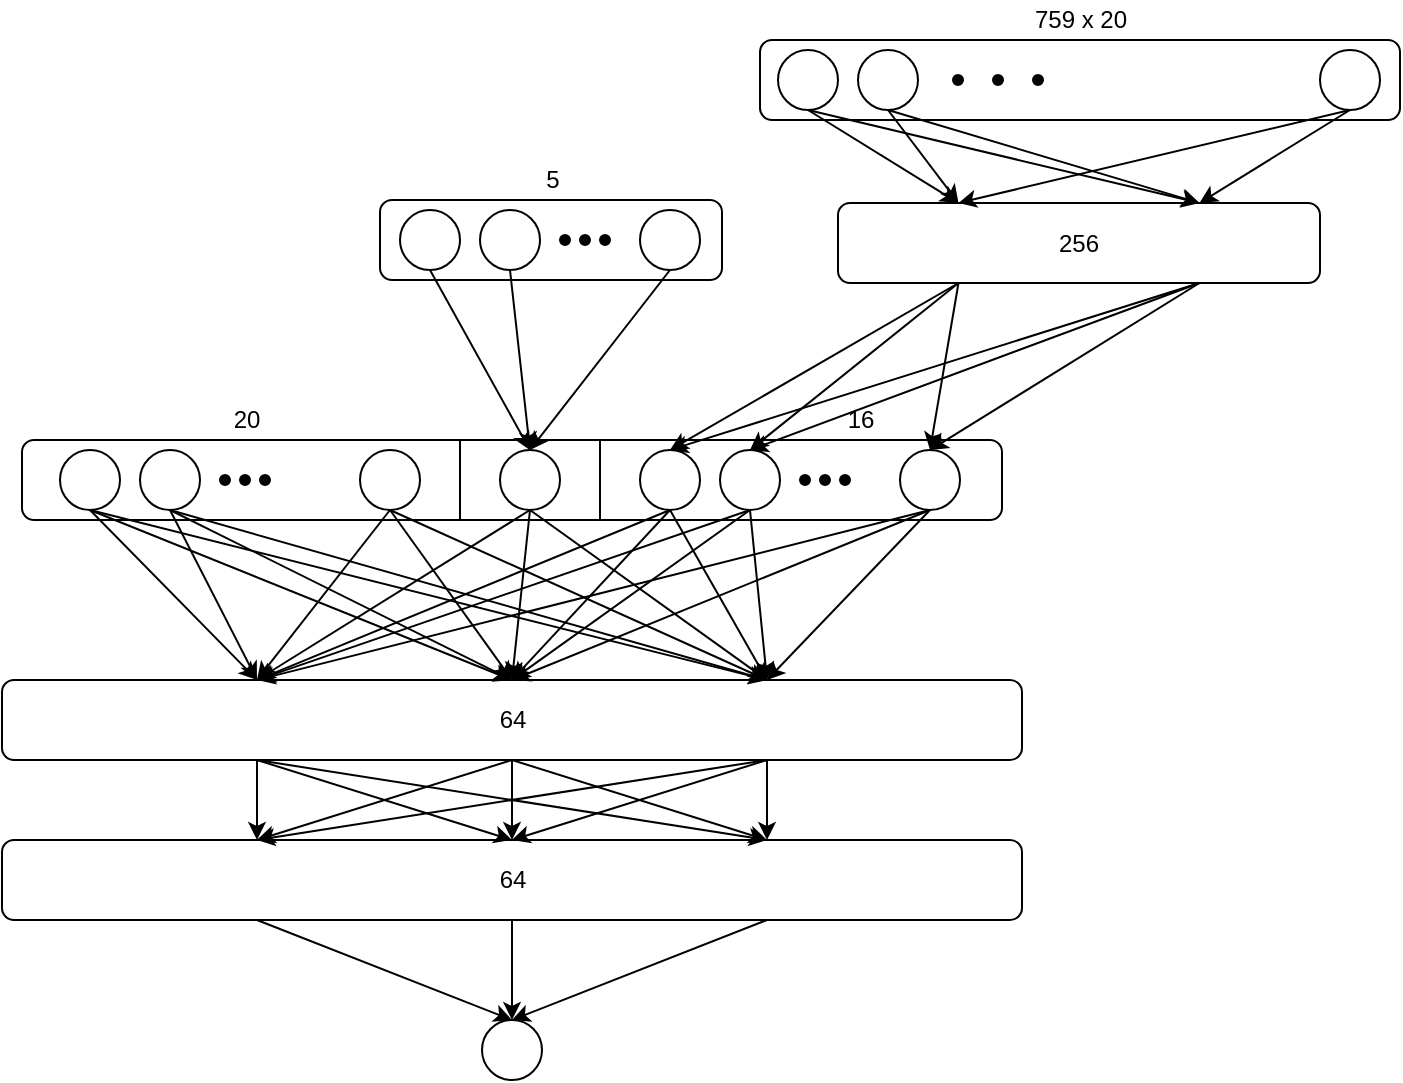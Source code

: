 <mxfile version="11.2.5" type="device" pages="1"><diagram id="ubJcbSJgMCqWVSaf35HI" name="Page-1"><mxGraphModel dx="986" dy="525" grid="1" gridSize="10" guides="1" tooltips="1" connect="1" arrows="1" fold="1" page="1" pageScale="1" pageWidth="827" pageHeight="1169" math="0" shadow="0"><root><mxCell id="0"/><mxCell id="1" parent="0"/><mxCell id="INEB6ZLTe63f27GcSKF0-65" value="" style="rounded=1;whiteSpace=wrap;html=1;labelBackgroundColor=none;fillColor=none;" vertex="1" parent="1"><mxGeometry x="309" y="280" width="171" height="40" as="geometry"/></mxCell><mxCell id="INEB6ZLTe63f27GcSKF0-2" value="" style="rounded=1;whiteSpace=wrap;html=1;" vertex="1" parent="1"><mxGeometry x="130" y="400" width="490" height="40" as="geometry"/></mxCell><mxCell id="INEB6ZLTe63f27GcSKF0-3" value="" style="ellipse;whiteSpace=wrap;html=1;aspect=fixed;" vertex="1" parent="1"><mxGeometry x="149" y="405" width="30" height="30" as="geometry"/></mxCell><mxCell id="INEB6ZLTe63f27GcSKF0-5" value="" style="ellipse;whiteSpace=wrap;html=1;aspect=fixed;" vertex="1" parent="1"><mxGeometry x="189" y="405" width="30" height="30" as="geometry"/></mxCell><mxCell id="INEB6ZLTe63f27GcSKF0-7" value="" style="ellipse;whiteSpace=wrap;html=1;aspect=fixed;" vertex="1" parent="1"><mxGeometry x="299" y="405" width="30" height="30" as="geometry"/></mxCell><mxCell id="INEB6ZLTe63f27GcSKF0-11" value="" style="ellipse;whiteSpace=wrap;html=1;aspect=fixed;labelBackgroundColor=none;fillColor=#000000;" vertex="1" parent="1"><mxGeometry x="229" y="417.5" width="5" height="5" as="geometry"/></mxCell><mxCell id="INEB6ZLTe63f27GcSKF0-17" value="" style="ellipse;whiteSpace=wrap;html=1;aspect=fixed;labelBackgroundColor=none;fillColor=#000000;" vertex="1" parent="1"><mxGeometry x="239" y="417.5" width="5" height="5" as="geometry"/></mxCell><mxCell id="INEB6ZLTe63f27GcSKF0-20" value="" style="ellipse;whiteSpace=wrap;html=1;aspect=fixed;labelBackgroundColor=none;fillColor=#000000;" vertex="1" parent="1"><mxGeometry x="249" y="417.5" width="5" height="5" as="geometry"/></mxCell><mxCell id="INEB6ZLTe63f27GcSKF0-21" value="" style="endArrow=none;html=1;entryX=0.5;entryY=0;entryDx=0;entryDy=0;exitX=0.5;exitY=1;exitDx=0;exitDy=0;" edge="1" parent="1"><mxGeometry width="50" height="50" relative="1" as="geometry"><mxPoint x="349" y="440" as="sourcePoint"/><mxPoint x="349" y="400" as="targetPoint"/></mxGeometry></mxCell><mxCell id="INEB6ZLTe63f27GcSKF0-22" value="" style="ellipse;whiteSpace=wrap;html=1;aspect=fixed;" vertex="1" parent="1"><mxGeometry x="369" y="405" width="30" height="30" as="geometry"/></mxCell><mxCell id="INEB6ZLTe63f27GcSKF0-28" value="" style="endArrow=none;html=1;entryX=0.5;entryY=0;entryDx=0;entryDy=0;exitX=0.5;exitY=1;exitDx=0;exitDy=0;" edge="1" parent="1"><mxGeometry width="50" height="50" relative="1" as="geometry"><mxPoint x="419" y="440" as="sourcePoint"/><mxPoint x="419" y="400" as="targetPoint"/></mxGeometry></mxCell><mxCell id="INEB6ZLTe63f27GcSKF0-31" value="" style="ellipse;whiteSpace=wrap;html=1;aspect=fixed;" vertex="1" parent="1"><mxGeometry x="439" y="405" width="30" height="30" as="geometry"/></mxCell><mxCell id="INEB6ZLTe63f27GcSKF0-32" value="" style="ellipse;whiteSpace=wrap;html=1;aspect=fixed;" vertex="1" parent="1"><mxGeometry x="479" y="405" width="30" height="30" as="geometry"/></mxCell><mxCell id="INEB6ZLTe63f27GcSKF0-33" value="" style="ellipse;whiteSpace=wrap;html=1;aspect=fixed;" vertex="1" parent="1"><mxGeometry x="569" y="405" width="30" height="30" as="geometry"/></mxCell><mxCell id="INEB6ZLTe63f27GcSKF0-34" value="" style="ellipse;whiteSpace=wrap;html=1;aspect=fixed;labelBackgroundColor=none;fillColor=#000000;" vertex="1" parent="1"><mxGeometry x="519" y="417.5" width="5" height="5" as="geometry"/></mxCell><mxCell id="INEB6ZLTe63f27GcSKF0-35" value="" style="ellipse;whiteSpace=wrap;html=1;aspect=fixed;labelBackgroundColor=none;fillColor=#000000;" vertex="1" parent="1"><mxGeometry x="529" y="417.5" width="5" height="5" as="geometry"/></mxCell><mxCell id="INEB6ZLTe63f27GcSKF0-36" value="" style="ellipse;whiteSpace=wrap;html=1;aspect=fixed;labelBackgroundColor=none;fillColor=#000000;" vertex="1" parent="1"><mxGeometry x="539" y="417.5" width="5" height="5" as="geometry"/></mxCell><mxCell id="INEB6ZLTe63f27GcSKF0-37" value="" style="rounded=1;whiteSpace=wrap;html=1;labelBackgroundColor=none;fillColor=none;" vertex="1" parent="1"><mxGeometry x="499" y="200" width="320" height="40" as="geometry"/></mxCell><mxCell id="INEB6ZLTe63f27GcSKF0-38" value="" style="ellipse;whiteSpace=wrap;html=1;aspect=fixed;" vertex="1" parent="1"><mxGeometry x="508" y="205" width="30" height="30" as="geometry"/></mxCell><mxCell id="INEB6ZLTe63f27GcSKF0-39" value="" style="ellipse;whiteSpace=wrap;html=1;aspect=fixed;" vertex="1" parent="1"><mxGeometry x="548" y="205" width="30" height="30" as="geometry"/></mxCell><mxCell id="INEB6ZLTe63f27GcSKF0-40" value="" style="ellipse;whiteSpace=wrap;html=1;aspect=fixed;" vertex="1" parent="1"><mxGeometry x="779" y="205" width="30" height="30" as="geometry"/></mxCell><mxCell id="INEB6ZLTe63f27GcSKF0-41" value="" style="ellipse;whiteSpace=wrap;html=1;aspect=fixed;labelBackgroundColor=none;fillColor=#000000;" vertex="1" parent="1"><mxGeometry x="595.5" y="217.5" width="5" height="5" as="geometry"/></mxCell><mxCell id="INEB6ZLTe63f27GcSKF0-42" value="" style="ellipse;whiteSpace=wrap;html=1;aspect=fixed;labelBackgroundColor=none;fillColor=#000000;" vertex="1" parent="1"><mxGeometry x="615.5" y="217.5" width="5" height="5" as="geometry"/></mxCell><mxCell id="INEB6ZLTe63f27GcSKF0-43" value="" style="ellipse;whiteSpace=wrap;html=1;aspect=fixed;labelBackgroundColor=none;fillColor=#000000;" vertex="1" parent="1"><mxGeometry x="635.5" y="217.5" width="5" height="5" as="geometry"/></mxCell><mxCell id="INEB6ZLTe63f27GcSKF0-44" value="" style="rounded=1;whiteSpace=wrap;html=1;labelBackgroundColor=none;fillColor=none;" vertex="1" parent="1"><mxGeometry x="538" y="281.5" width="241" height="40" as="geometry"/></mxCell><mxCell id="INEB6ZLTe63f27GcSKF0-46" value="" style="endArrow=classic;html=1;exitX=0.5;exitY=1;exitDx=0;exitDy=0;entryX=0.25;entryY=0;entryDx=0;entryDy=0;" edge="1" parent="1" source="INEB6ZLTe63f27GcSKF0-38" target="INEB6ZLTe63f27GcSKF0-44"><mxGeometry width="50" height="50" relative="1" as="geometry"><mxPoint x="242" y="510" as="sourcePoint"/><mxPoint x="292" y="460" as="targetPoint"/></mxGeometry></mxCell><mxCell id="INEB6ZLTe63f27GcSKF0-48" value="" style="endArrow=classic;html=1;exitX=0.5;exitY=1;exitDx=0;exitDy=0;entryX=0.25;entryY=0;entryDx=0;entryDy=0;" edge="1" parent="1" source="INEB6ZLTe63f27GcSKF0-39" target="INEB6ZLTe63f27GcSKF0-44"><mxGeometry width="50" height="50" relative="1" as="geometry"><mxPoint x="242" y="510" as="sourcePoint"/><mxPoint x="292" y="460" as="targetPoint"/></mxGeometry></mxCell><mxCell id="INEB6ZLTe63f27GcSKF0-49" value="" style="endArrow=classic;html=1;exitX=0.5;exitY=1;exitDx=0;exitDy=0;entryX=0.75;entryY=0;entryDx=0;entryDy=0;" edge="1" parent="1" source="INEB6ZLTe63f27GcSKF0-38" target="INEB6ZLTe63f27GcSKF0-44"><mxGeometry width="50" height="50" relative="1" as="geometry"><mxPoint x="514" y="245" as="sourcePoint"/><mxPoint x="551.25" y="290" as="targetPoint"/></mxGeometry></mxCell><mxCell id="INEB6ZLTe63f27GcSKF0-50" value="" style="endArrow=classic;html=1;exitX=0.5;exitY=1;exitDx=0;exitDy=0;entryX=0.75;entryY=0;entryDx=0;entryDy=0;" edge="1" parent="1" source="INEB6ZLTe63f27GcSKF0-39" target="INEB6ZLTe63f27GcSKF0-44"><mxGeometry width="50" height="50" relative="1" as="geometry"><mxPoint x="554" y="245" as="sourcePoint"/><mxPoint x="551.25" y="290" as="targetPoint"/></mxGeometry></mxCell><mxCell id="INEB6ZLTe63f27GcSKF0-51" value="" style="endArrow=classic;html=1;entryX=0.5;entryY=0;entryDx=0;entryDy=0;exitX=0.25;exitY=1;exitDx=0;exitDy=0;" edge="1" parent="1" source="INEB6ZLTe63f27GcSKF0-44" target="INEB6ZLTe63f27GcSKF0-32"><mxGeometry width="50" height="50" relative="1" as="geometry"><mxPoint x="500" y="320" as="sourcePoint"/><mxPoint x="580" y="370" as="targetPoint"/></mxGeometry></mxCell><mxCell id="INEB6ZLTe63f27GcSKF0-52" value="" style="endArrow=classic;html=1;entryX=0.25;entryY=0;entryDx=0;entryDy=0;exitX=0.5;exitY=1;exitDx=0;exitDy=0;" edge="1" parent="1" source="INEB6ZLTe63f27GcSKF0-40" target="INEB6ZLTe63f27GcSKF0-44"><mxGeometry width="50" height="50" relative="1" as="geometry"><mxPoint x="772" y="230" as="sourcePoint"/><mxPoint x="550.75" y="375" as="targetPoint"/></mxGeometry></mxCell><mxCell id="INEB6ZLTe63f27GcSKF0-53" value="" style="endArrow=classic;html=1;exitX=0.25;exitY=1;exitDx=0;exitDy=0;entryX=0.5;entryY=0;entryDx=0;entryDy=0;" edge="1" parent="1" source="INEB6ZLTe63f27GcSKF0-44" target="INEB6ZLTe63f27GcSKF0-31"><mxGeometry width="50" height="50" relative="1" as="geometry"><mxPoint x="471.5" y="330" as="sourcePoint"/><mxPoint x="650" y="340" as="targetPoint"/></mxGeometry></mxCell><mxCell id="INEB6ZLTe63f27GcSKF0-54" value="" style="endArrow=classic;html=1;exitX=0.5;exitY=1;exitDx=0;exitDy=0;entryX=0.75;entryY=0;entryDx=0;entryDy=0;" edge="1" parent="1" source="INEB6ZLTe63f27GcSKF0-40" target="INEB6ZLTe63f27GcSKF0-44"><mxGeometry width="50" height="50" relative="1" as="geometry"><mxPoint x="772" y="240" as="sourcePoint"/><mxPoint x="660" y="280" as="targetPoint"/></mxGeometry></mxCell><mxCell id="INEB6ZLTe63f27GcSKF0-55" value="" style="endArrow=classic;html=1;exitX=0.25;exitY=1;exitDx=0;exitDy=0;entryX=0.5;entryY=0;entryDx=0;entryDy=0;" edge="1" parent="1" source="INEB6ZLTe63f27GcSKF0-44" target="INEB6ZLTe63f27GcSKF0-33"><mxGeometry width="50" height="50" relative="1" as="geometry"><mxPoint x="481.5" y="340" as="sourcePoint"/><mxPoint x="524" y="415" as="targetPoint"/></mxGeometry></mxCell><mxCell id="INEB6ZLTe63f27GcSKF0-56" value="" style="endArrow=classic;html=1;entryX=0.5;entryY=0;entryDx=0;entryDy=0;exitX=0.75;exitY=1;exitDx=0;exitDy=0;" edge="1" parent="1" source="INEB6ZLTe63f27GcSKF0-44" target="INEB6ZLTe63f27GcSKF0-32"><mxGeometry width="50" height="50" relative="1" as="geometry"><mxPoint x="510" y="330" as="sourcePoint"/><mxPoint x="524" y="415" as="targetPoint"/></mxGeometry></mxCell><mxCell id="INEB6ZLTe63f27GcSKF0-57" value="" style="endArrow=classic;html=1;entryX=0.5;entryY=0;entryDx=0;entryDy=0;exitX=0.75;exitY=1;exitDx=0;exitDy=0;" edge="1" parent="1" source="INEB6ZLTe63f27GcSKF0-44" target="INEB6ZLTe63f27GcSKF0-31"><mxGeometry width="50" height="50" relative="1" as="geometry"><mxPoint x="620" y="320" as="sourcePoint"/><mxPoint x="484" y="415" as="targetPoint"/></mxGeometry></mxCell><mxCell id="INEB6ZLTe63f27GcSKF0-58" value="" style="endArrow=classic;html=1;exitX=0.75;exitY=1;exitDx=0;exitDy=0;entryX=0.5;entryY=0;entryDx=0;entryDy=0;" edge="1" parent="1" source="INEB6ZLTe63f27GcSKF0-44" target="INEB6ZLTe63f27GcSKF0-33"><mxGeometry width="50" height="50" relative="1" as="geometry"><mxPoint x="509.25" y="330" as="sourcePoint"/><mxPoint x="614" y="415" as="targetPoint"/></mxGeometry></mxCell><mxCell id="INEB6ZLTe63f27GcSKF0-59" value="" style="ellipse;whiteSpace=wrap;html=1;aspect=fixed;" vertex="1" parent="1"><mxGeometry x="319" y="285" width="30" height="30" as="geometry"/></mxCell><mxCell id="INEB6ZLTe63f27GcSKF0-60" value="" style="ellipse;whiteSpace=wrap;html=1;aspect=fixed;" vertex="1" parent="1"><mxGeometry x="359" y="285" width="30" height="30" as="geometry"/></mxCell><mxCell id="INEB6ZLTe63f27GcSKF0-61" value="" style="ellipse;whiteSpace=wrap;html=1;aspect=fixed;" vertex="1" parent="1"><mxGeometry x="439" y="285" width="30" height="30" as="geometry"/></mxCell><mxCell id="INEB6ZLTe63f27GcSKF0-62" value="" style="ellipse;whiteSpace=wrap;html=1;aspect=fixed;labelBackgroundColor=none;fillColor=#000000;" vertex="1" parent="1"><mxGeometry x="399" y="297.5" width="5" height="5" as="geometry"/></mxCell><mxCell id="INEB6ZLTe63f27GcSKF0-63" value="" style="ellipse;whiteSpace=wrap;html=1;aspect=fixed;labelBackgroundColor=none;fillColor=#000000;" vertex="1" parent="1"><mxGeometry x="409" y="297.5" width="5" height="5" as="geometry"/></mxCell><mxCell id="INEB6ZLTe63f27GcSKF0-64" value="" style="ellipse;whiteSpace=wrap;html=1;aspect=fixed;labelBackgroundColor=none;fillColor=#000000;" vertex="1" parent="1"><mxGeometry x="419" y="297.5" width="5" height="5" as="geometry"/></mxCell><mxCell id="INEB6ZLTe63f27GcSKF0-66" value="" style="endArrow=classic;html=1;exitX=0.5;exitY=1;exitDx=0;exitDy=0;entryX=0.5;entryY=0;entryDx=0;entryDy=0;" edge="1" parent="1" source="INEB6ZLTe63f27GcSKF0-59" target="INEB6ZLTe63f27GcSKF0-22"><mxGeometry width="50" height="50" relative="1" as="geometry"><mxPoint x="229" y="330" as="sourcePoint"/><mxPoint x="304.25" y="375" as="targetPoint"/></mxGeometry></mxCell><mxCell id="INEB6ZLTe63f27GcSKF0-67" value="" style="endArrow=classic;html=1;exitX=0.5;exitY=1;exitDx=0;exitDy=0;entryX=0.5;entryY=0;entryDx=0;entryDy=0;" edge="1" parent="1" source="INEB6ZLTe63f27GcSKF0-60" target="INEB6ZLTe63f27GcSKF0-22"><mxGeometry width="50" height="50" relative="1" as="geometry"><mxPoint x="269" y="330" as="sourcePoint"/><mxPoint x="424" y="400" as="targetPoint"/></mxGeometry></mxCell><mxCell id="INEB6ZLTe63f27GcSKF0-70" value="" style="endArrow=classic;html=1;exitX=0.5;exitY=1;exitDx=0;exitDy=0;entryX=0.5;entryY=0;entryDx=0;entryDy=0;" edge="1" parent="1" source="INEB6ZLTe63f27GcSKF0-61" target="INEB6ZLTe63f27GcSKF0-22"><mxGeometry width="50" height="50" relative="1" as="geometry"><mxPoint x="500" y="330" as="sourcePoint"/><mxPoint x="430" y="380" as="targetPoint"/></mxGeometry></mxCell><mxCell id="INEB6ZLTe63f27GcSKF0-73" value="" style="rounded=1;whiteSpace=wrap;html=1;labelBackgroundColor=none;fillColor=none;" vertex="1" parent="1"><mxGeometry x="120" y="520" width="510" height="40" as="geometry"/></mxCell><mxCell id="INEB6ZLTe63f27GcSKF0-74" value="" style="rounded=1;whiteSpace=wrap;html=1;labelBackgroundColor=none;fillColor=none;" vertex="1" parent="1"><mxGeometry x="120" y="600" width="510" height="40" as="geometry"/></mxCell><mxCell id="INEB6ZLTe63f27GcSKF0-75" value="" style="ellipse;whiteSpace=wrap;html=1;aspect=fixed;" vertex="1" parent="1"><mxGeometry x="360" y="690" width="30" height="30" as="geometry"/></mxCell><mxCell id="INEB6ZLTe63f27GcSKF0-76" value="" style="endArrow=classic;html=1;exitX=0.5;exitY=1;exitDx=0;exitDy=0;entryX=0.25;entryY=0;entryDx=0;entryDy=0;" edge="1" parent="1" source="INEB6ZLTe63f27GcSKF0-3" target="INEB6ZLTe63f27GcSKF0-73"><mxGeometry width="50" height="50" relative="1" as="geometry"><mxPoint x="169" y="450" as="sourcePoint"/><mxPoint x="239" y="540" as="targetPoint"/></mxGeometry></mxCell><mxCell id="INEB6ZLTe63f27GcSKF0-77" value="" style="endArrow=classic;html=1;exitX=0.5;exitY=1;exitDx=0;exitDy=0;entryX=0.25;entryY=0;entryDx=0;entryDy=0;" edge="1" parent="1" source="INEB6ZLTe63f27GcSKF0-5" target="INEB6ZLTe63f27GcSKF0-73"><mxGeometry width="50" height="50" relative="1" as="geometry"><mxPoint x="209" y="450" as="sourcePoint"/><mxPoint x="240" y="500" as="targetPoint"/></mxGeometry></mxCell><mxCell id="INEB6ZLTe63f27GcSKF0-78" value="" style="endArrow=classic;html=1;exitX=0.5;exitY=1;exitDx=0;exitDy=0;entryX=0.25;entryY=0;entryDx=0;entryDy=0;" edge="1" parent="1" source="INEB6ZLTe63f27GcSKF0-7" target="INEB6ZLTe63f27GcSKF0-73"><mxGeometry width="50" height="50" relative="1" as="geometry"><mxPoint x="289" y="450" as="sourcePoint"/><mxPoint x="239" y="540" as="targetPoint"/></mxGeometry></mxCell><mxCell id="INEB6ZLTe63f27GcSKF0-79" value="" style="endArrow=classic;html=1;exitX=0.5;exitY=1;exitDx=0;exitDy=0;entryX=0.75;entryY=0;entryDx=0;entryDy=0;" edge="1" parent="1" source="INEB6ZLTe63f27GcSKF0-31" target="INEB6ZLTe63f27GcSKF0-73"><mxGeometry width="50" height="50" relative="1" as="geometry"><mxPoint x="446.5" y="435" as="sourcePoint"/><mxPoint x="530.0" y="520" as="targetPoint"/></mxGeometry></mxCell><mxCell id="INEB6ZLTe63f27GcSKF0-80" value="" style="endArrow=classic;html=1;exitX=0.5;exitY=1;exitDx=0;exitDy=0;entryX=0.75;entryY=0;entryDx=0;entryDy=0;" edge="1" parent="1" source="INEB6ZLTe63f27GcSKF0-32" target="INEB6ZLTe63f27GcSKF0-73"><mxGeometry width="50" height="50" relative="1" as="geometry"><mxPoint x="486.5" y="435" as="sourcePoint"/><mxPoint x="530.0" y="520" as="targetPoint"/></mxGeometry></mxCell><mxCell id="INEB6ZLTe63f27GcSKF0-81" value="" style="endArrow=classic;html=1;exitX=0.5;exitY=1;exitDx=0;exitDy=0;entryX=0.75;entryY=0;entryDx=0;entryDy=0;" edge="1" parent="1" source="INEB6ZLTe63f27GcSKF0-33" target="INEB6ZLTe63f27GcSKF0-73"><mxGeometry width="50" height="50" relative="1" as="geometry"><mxPoint x="596.5" y="435" as="sourcePoint"/><mxPoint x="530.0" y="520" as="targetPoint"/></mxGeometry></mxCell><mxCell id="INEB6ZLTe63f27GcSKF0-82" value="" style="endArrow=classic;html=1;exitX=0.5;exitY=1;exitDx=0;exitDy=0;entryX=0.5;entryY=0;entryDx=0;entryDy=0;" edge="1" parent="1" source="INEB6ZLTe63f27GcSKF0-22" target="INEB6ZLTe63f27GcSKF0-73"><mxGeometry width="50" height="50" relative="1" as="geometry"><mxPoint x="464" y="445" as="sourcePoint"/><mxPoint x="512.5" y="530" as="targetPoint"/></mxGeometry></mxCell><mxCell id="INEB6ZLTe63f27GcSKF0-83" value="" style="endArrow=classic;html=1;exitX=0.5;exitY=1;exitDx=0;exitDy=0;entryX=0.75;entryY=0;entryDx=0;entryDy=0;" edge="1" parent="1" source="INEB6ZLTe63f27GcSKF0-22" target="INEB6ZLTe63f27GcSKF0-73"><mxGeometry width="50" height="50" relative="1" as="geometry"><mxPoint x="394" y="445" as="sourcePoint"/><mxPoint x="385" y="530" as="targetPoint"/></mxGeometry></mxCell><mxCell id="INEB6ZLTe63f27GcSKF0-84" value="" style="endArrow=classic;html=1;exitX=0.5;exitY=1;exitDx=0;exitDy=0;entryX=0.25;entryY=0;entryDx=0;entryDy=0;" edge="1" parent="1" source="INEB6ZLTe63f27GcSKF0-22" target="INEB6ZLTe63f27GcSKF0-73"><mxGeometry width="50" height="50" relative="1" as="geometry"><mxPoint x="394" y="445" as="sourcePoint"/><mxPoint x="512.5" y="530" as="targetPoint"/></mxGeometry></mxCell><mxCell id="INEB6ZLTe63f27GcSKF0-85" value="" style="endArrow=classic;html=1;exitX=0.5;exitY=1;exitDx=0;exitDy=0;entryX=0.5;entryY=0;entryDx=0;entryDy=0;" edge="1" parent="1" source="INEB6ZLTe63f27GcSKF0-7" target="INEB6ZLTe63f27GcSKF0-73"><mxGeometry width="50" height="50" relative="1" as="geometry"><mxPoint x="324" y="445" as="sourcePoint"/><mxPoint x="257.5" y="530" as="targetPoint"/></mxGeometry></mxCell><mxCell id="INEB6ZLTe63f27GcSKF0-86" value="" style="endArrow=classic;html=1;exitX=0.5;exitY=1;exitDx=0;exitDy=0;entryX=0.5;entryY=0;entryDx=0;entryDy=0;" edge="1" parent="1" source="INEB6ZLTe63f27GcSKF0-5" target="INEB6ZLTe63f27GcSKF0-73"><mxGeometry width="50" height="50" relative="1" as="geometry"><mxPoint x="324" y="445" as="sourcePoint"/><mxPoint x="385" y="530" as="targetPoint"/></mxGeometry></mxCell><mxCell id="INEB6ZLTe63f27GcSKF0-87" value="" style="endArrow=classic;html=1;exitX=0.5;exitY=1;exitDx=0;exitDy=0;entryX=0.5;entryY=0;entryDx=0;entryDy=0;" edge="1" parent="1" source="INEB6ZLTe63f27GcSKF0-3" target="INEB6ZLTe63f27GcSKF0-73"><mxGeometry width="50" height="50" relative="1" as="geometry"><mxPoint x="214" y="445" as="sourcePoint"/><mxPoint x="385" y="530" as="targetPoint"/></mxGeometry></mxCell><mxCell id="INEB6ZLTe63f27GcSKF0-88" value="" style="endArrow=classic;html=1;entryX=0.75;entryY=0;entryDx=0;entryDy=0;exitX=0.5;exitY=1;exitDx=0;exitDy=0;" edge="1" parent="1" source="INEB6ZLTe63f27GcSKF0-3" target="INEB6ZLTe63f27GcSKF0-73"><mxGeometry width="50" height="50" relative="1" as="geometry"><mxPoint x="170" y="470" as="sourcePoint"/><mxPoint x="385" y="530" as="targetPoint"/></mxGeometry></mxCell><mxCell id="INEB6ZLTe63f27GcSKF0-89" value="" style="endArrow=classic;html=1;entryX=0.75;entryY=0;entryDx=0;entryDy=0;exitX=0.5;exitY=1;exitDx=0;exitDy=0;" edge="1" parent="1" source="INEB6ZLTe63f27GcSKF0-5" target="INEB6ZLTe63f27GcSKF0-73"><mxGeometry width="50" height="50" relative="1" as="geometry"><mxPoint x="174" y="445" as="sourcePoint"/><mxPoint x="512.5" y="530" as="targetPoint"/></mxGeometry></mxCell><mxCell id="INEB6ZLTe63f27GcSKF0-90" value="" style="endArrow=classic;html=1;entryX=0.75;entryY=0;entryDx=0;entryDy=0;exitX=0.5;exitY=1;exitDx=0;exitDy=0;" edge="1" parent="1" source="INEB6ZLTe63f27GcSKF0-7" target="INEB6ZLTe63f27GcSKF0-73"><mxGeometry width="50" height="50" relative="1" as="geometry"><mxPoint x="214" y="445" as="sourcePoint"/><mxPoint x="512.5" y="530" as="targetPoint"/></mxGeometry></mxCell><mxCell id="INEB6ZLTe63f27GcSKF0-91" value="" style="endArrow=classic;html=1;entryX=0.25;entryY=0;entryDx=0;entryDy=0;exitX=0.5;exitY=1;exitDx=0;exitDy=0;" edge="1" parent="1" source="INEB6ZLTe63f27GcSKF0-31" target="INEB6ZLTe63f27GcSKF0-73"><mxGeometry width="50" height="50" relative="1" as="geometry"><mxPoint x="324" y="445" as="sourcePoint"/><mxPoint x="512.5" y="530" as="targetPoint"/></mxGeometry></mxCell><mxCell id="INEB6ZLTe63f27GcSKF0-92" value="" style="endArrow=classic;html=1;entryX=0.5;entryY=0;entryDx=0;entryDy=0;exitX=0.5;exitY=1;exitDx=0;exitDy=0;" edge="1" parent="1" source="INEB6ZLTe63f27GcSKF0-31" target="INEB6ZLTe63f27GcSKF0-73"><mxGeometry width="50" height="50" relative="1" as="geometry"><mxPoint x="464" y="445" as="sourcePoint"/><mxPoint x="257.5" y="530" as="targetPoint"/></mxGeometry></mxCell><mxCell id="INEB6ZLTe63f27GcSKF0-93" value="" style="endArrow=classic;html=1;entryX=0.25;entryY=0;entryDx=0;entryDy=0;exitX=0.5;exitY=1;exitDx=0;exitDy=0;" edge="1" parent="1" source="INEB6ZLTe63f27GcSKF0-32" target="INEB6ZLTe63f27GcSKF0-73"><mxGeometry width="50" height="50" relative="1" as="geometry"><mxPoint x="464" y="445" as="sourcePoint"/><mxPoint x="385" y="530" as="targetPoint"/></mxGeometry></mxCell><mxCell id="INEB6ZLTe63f27GcSKF0-94" value="" style="endArrow=classic;html=1;entryX=0.5;entryY=0;entryDx=0;entryDy=0;exitX=0.5;exitY=1;exitDx=0;exitDy=0;" edge="1" parent="1" source="INEB6ZLTe63f27GcSKF0-32" target="INEB6ZLTe63f27GcSKF0-73"><mxGeometry width="50" height="50" relative="1" as="geometry"><mxPoint x="504" y="445" as="sourcePoint"/><mxPoint x="257.5" y="530" as="targetPoint"/></mxGeometry></mxCell><mxCell id="INEB6ZLTe63f27GcSKF0-95" value="" style="endArrow=classic;html=1;entryX=0.25;entryY=0;entryDx=0;entryDy=0;exitX=0.5;exitY=1;exitDx=0;exitDy=0;" edge="1" parent="1" source="INEB6ZLTe63f27GcSKF0-33" target="INEB6ZLTe63f27GcSKF0-73"><mxGeometry width="50" height="50" relative="1" as="geometry"><mxPoint x="504" y="445" as="sourcePoint"/><mxPoint x="385" y="530" as="targetPoint"/></mxGeometry></mxCell><mxCell id="INEB6ZLTe63f27GcSKF0-96" value="" style="endArrow=classic;html=1;entryX=0.5;entryY=0;entryDx=0;entryDy=0;exitX=0.5;exitY=1;exitDx=0;exitDy=0;" edge="1" parent="1" source="INEB6ZLTe63f27GcSKF0-33" target="INEB6ZLTe63f27GcSKF0-73"><mxGeometry width="50" height="50" relative="1" as="geometry"><mxPoint x="594" y="445" as="sourcePoint"/><mxPoint x="257.5" y="530" as="targetPoint"/></mxGeometry></mxCell><mxCell id="INEB6ZLTe63f27GcSKF0-98" value="" style="endArrow=classic;html=1;exitX=0.25;exitY=1;exitDx=0;exitDy=0;entryX=0.25;entryY=0;entryDx=0;entryDy=0;" edge="1" parent="1" source="INEB6ZLTe63f27GcSKF0-73" target="INEB6ZLTe63f27GcSKF0-74"><mxGeometry width="50" height="50" relative="1" as="geometry"><mxPoint x="441.5" y="542" as="sourcePoint"/><mxPoint x="485.0" y="627" as="targetPoint"/></mxGeometry></mxCell><mxCell id="INEB6ZLTe63f27GcSKF0-101" value="" style="endArrow=classic;html=1;exitX=0.75;exitY=1;exitDx=0;exitDy=0;entryX=0.75;entryY=0;entryDx=0;entryDy=0;" edge="1" parent="1" source="INEB6ZLTe63f27GcSKF0-73" target="INEB6ZLTe63f27GcSKF0-74"><mxGeometry width="50" height="50" relative="1" as="geometry"><mxPoint x="731.5" y="542" as="sourcePoint"/><mxPoint x="740.0" y="627" as="targetPoint"/></mxGeometry></mxCell><mxCell id="INEB6ZLTe63f27GcSKF0-102" value="" style="endArrow=classic;html=1;exitX=0.5;exitY=1;exitDx=0;exitDy=0;entryX=0.5;entryY=0;entryDx=0;entryDy=0;" edge="1" parent="1" source="INEB6ZLTe63f27GcSKF0-73" target="INEB6ZLTe63f27GcSKF0-74"><mxGeometry width="50" height="50" relative="1" as="geometry"><mxPoint x="621.5" y="542" as="sourcePoint"/><mxPoint x="612.5" y="627" as="targetPoint"/></mxGeometry></mxCell><mxCell id="INEB6ZLTe63f27GcSKF0-103" value="" style="endArrow=classic;html=1;exitX=0.5;exitY=1;exitDx=0;exitDy=0;entryX=0.75;entryY=0;entryDx=0;entryDy=0;" edge="1" parent="1" source="INEB6ZLTe63f27GcSKF0-73" target="INEB6ZLTe63f27GcSKF0-74"><mxGeometry width="50" height="50" relative="1" as="geometry"><mxPoint x="621.5" y="542" as="sourcePoint"/><mxPoint x="740.0" y="627" as="targetPoint"/></mxGeometry></mxCell><mxCell id="INEB6ZLTe63f27GcSKF0-104" value="" style="endArrow=classic;html=1;exitX=0.5;exitY=1;exitDx=0;exitDy=0;entryX=0.25;entryY=0;entryDx=0;entryDy=0;" edge="1" parent="1" source="INEB6ZLTe63f27GcSKF0-73" target="INEB6ZLTe63f27GcSKF0-74"><mxGeometry width="50" height="50" relative="1" as="geometry"><mxPoint x="621.5" y="542" as="sourcePoint"/><mxPoint x="485.0" y="627" as="targetPoint"/></mxGeometry></mxCell><mxCell id="INEB6ZLTe63f27GcSKF0-106" value="" style="endArrow=classic;html=1;exitX=0.25;exitY=1;exitDx=0;exitDy=0;entryX=0.5;entryY=0;entryDx=0;entryDy=0;" edge="1" parent="1" source="INEB6ZLTe63f27GcSKF0-73" target="INEB6ZLTe63f27GcSKF0-74"><mxGeometry width="50" height="50" relative="1" as="geometry"><mxPoint x="441.5" y="542" as="sourcePoint"/><mxPoint x="612.5" y="627" as="targetPoint"/></mxGeometry></mxCell><mxCell id="INEB6ZLTe63f27GcSKF0-109" value="" style="endArrow=classic;html=1;entryX=0.75;entryY=0;entryDx=0;entryDy=0;exitX=0.25;exitY=1;exitDx=0;exitDy=0;" edge="1" parent="1" source="INEB6ZLTe63f27GcSKF0-73" target="INEB6ZLTe63f27GcSKF0-74"><mxGeometry width="50" height="50" relative="1" as="geometry"><mxPoint x="441.5" y="542" as="sourcePoint"/><mxPoint x="740.0" y="627" as="targetPoint"/></mxGeometry></mxCell><mxCell id="INEB6ZLTe63f27GcSKF0-113" value="" style="endArrow=classic;html=1;entryX=0.25;entryY=0;entryDx=0;entryDy=0;exitX=0.75;exitY=1;exitDx=0;exitDy=0;" edge="1" parent="1" source="INEB6ZLTe63f27GcSKF0-73" target="INEB6ZLTe63f27GcSKF0-74"><mxGeometry width="50" height="50" relative="1" as="geometry"><mxPoint x="731.5" y="542" as="sourcePoint"/><mxPoint x="485.0" y="627" as="targetPoint"/></mxGeometry></mxCell><mxCell id="INEB6ZLTe63f27GcSKF0-114" value="" style="endArrow=classic;html=1;entryX=0.5;entryY=0;entryDx=0;entryDy=0;exitX=0.75;exitY=1;exitDx=0;exitDy=0;" edge="1" parent="1" source="INEB6ZLTe63f27GcSKF0-73" target="INEB6ZLTe63f27GcSKF0-74"><mxGeometry width="50" height="50" relative="1" as="geometry"><mxPoint x="731.5" y="542" as="sourcePoint"/><mxPoint x="612.5" y="627" as="targetPoint"/></mxGeometry></mxCell><mxCell id="INEB6ZLTe63f27GcSKF0-115" value="" style="endArrow=classic;html=1;exitX=0.25;exitY=1;exitDx=0;exitDy=0;entryX=0.5;entryY=0;entryDx=0;entryDy=0;" edge="1" parent="1" source="INEB6ZLTe63f27GcSKF0-74" target="INEB6ZLTe63f27GcSKF0-75"><mxGeometry width="50" height="50" relative="1" as="geometry"><mxPoint x="175.0" y="665" as="sourcePoint"/><mxPoint x="340" y="690" as="targetPoint"/></mxGeometry></mxCell><mxCell id="INEB6ZLTe63f27GcSKF0-116" value="" style="endArrow=classic;html=1;exitX=0.5;exitY=1;exitDx=0;exitDy=0;entryX=0.5;entryY=0;entryDx=0;entryDy=0;" edge="1" parent="1" source="INEB6ZLTe63f27GcSKF0-74" target="INEB6ZLTe63f27GcSKF0-75"><mxGeometry width="50" height="50" relative="1" as="geometry"><mxPoint x="302.5" y="665" as="sourcePoint"/><mxPoint x="302.5" y="705" as="targetPoint"/></mxGeometry></mxCell><mxCell id="INEB6ZLTe63f27GcSKF0-117" value="" style="endArrow=classic;html=1;exitX=0.75;exitY=1;exitDx=0;exitDy=0;entryX=0.5;entryY=0;entryDx=0;entryDy=0;" edge="1" parent="1" source="INEB6ZLTe63f27GcSKF0-74" target="INEB6ZLTe63f27GcSKF0-75"><mxGeometry width="50" height="50" relative="1" as="geometry"><mxPoint x="302.5" y="665" as="sourcePoint"/><mxPoint x="175.0" y="705" as="targetPoint"/></mxGeometry></mxCell><mxCell id="INEB6ZLTe63f27GcSKF0-121" value="20" style="text;html=1;resizable=0;autosize=1;align=center;verticalAlign=middle;points=[];fillColor=none;strokeColor=none;rounded=0;labelBackgroundColor=none;" vertex="1" parent="1"><mxGeometry x="226.5" y="380" width="30" height="20" as="geometry"/></mxCell><mxCell id="INEB6ZLTe63f27GcSKF0-122" value="16" style="text;html=1;resizable=0;autosize=1;align=center;verticalAlign=middle;points=[];fillColor=none;strokeColor=none;rounded=0;labelBackgroundColor=none;" vertex="1" parent="1"><mxGeometry x="534" y="380" width="30" height="20" as="geometry"/></mxCell><mxCell id="INEB6ZLTe63f27GcSKF0-123" value="256" style="text;html=1;resizable=0;autosize=1;align=center;verticalAlign=middle;points=[];fillColor=none;strokeColor=none;rounded=0;labelBackgroundColor=none;" vertex="1" parent="1"><mxGeometry x="638" y="291.5" width="40" height="20" as="geometry"/></mxCell><mxCell id="INEB6ZLTe63f27GcSKF0-124" value="759 x 20" style="text;html=1;resizable=0;autosize=1;align=center;verticalAlign=middle;points=[];fillColor=none;strokeColor=none;rounded=0;labelBackgroundColor=none;" vertex="1" parent="1"><mxGeometry x="629" y="180" width="60" height="20" as="geometry"/></mxCell><mxCell id="INEB6ZLTe63f27GcSKF0-125" value="5" style="text;html=1;resizable=0;autosize=1;align=center;verticalAlign=middle;points=[];fillColor=none;strokeColor=none;rounded=0;labelBackgroundColor=none;" vertex="1" parent="1"><mxGeometry x="385" y="260" width="20" height="20" as="geometry"/></mxCell><mxCell id="INEB6ZLTe63f27GcSKF0-126" value="64" style="text;html=1;resizable=0;autosize=1;align=center;verticalAlign=middle;points=[];fillColor=none;strokeColor=none;rounded=0;labelBackgroundColor=none;" vertex="1" parent="1"><mxGeometry x="360" y="530" width="30" height="20" as="geometry"/></mxCell><mxCell id="INEB6ZLTe63f27GcSKF0-127" value="64" style="text;html=1;resizable=0;autosize=1;align=center;verticalAlign=middle;points=[];fillColor=none;strokeColor=none;rounded=0;labelBackgroundColor=none;" vertex="1" parent="1"><mxGeometry x="360" y="610" width="30" height="20" as="geometry"/></mxCell></root></mxGraphModel></diagram></mxfile>